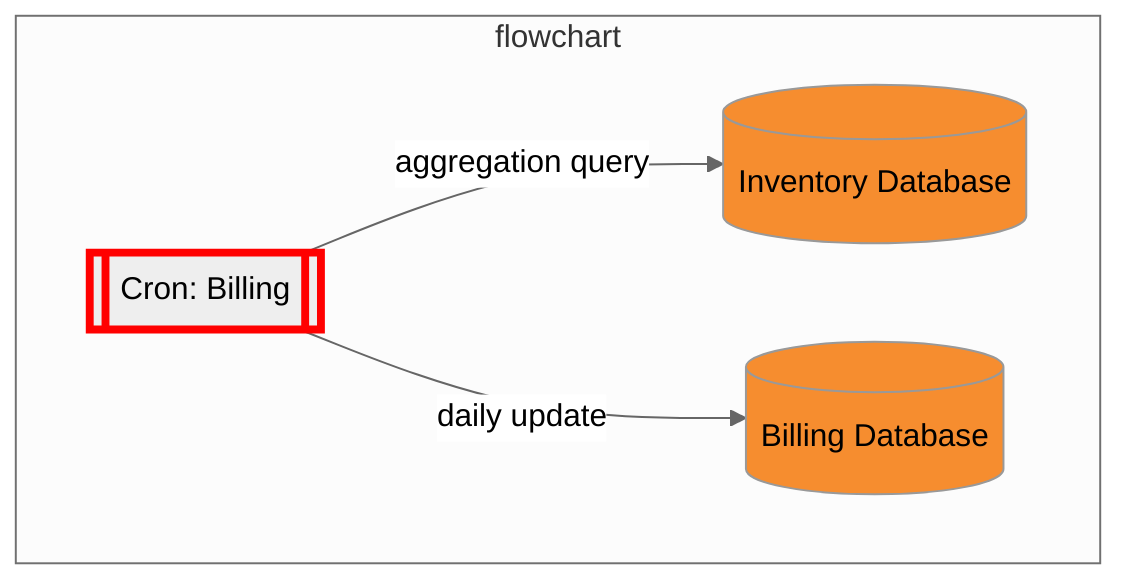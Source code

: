 %%{init: {'theme': 'neutral'}}%%
graph TD
  RDSINV[(Inventory Database)]
  RDSBILL[(Billing Database)]
  BILLCRON[[Cron: Billing]]

  subgraph flowchart
    BILLCRON --> |aggregation query| RDSINV
    BILLCRON --> |daily update| RDSBILL
  end

  style RDSINV fill:#F68D2F
  style RDSBILL fill:#F68D2F
  style BILLCRON stroke:red,stroke-width:4px